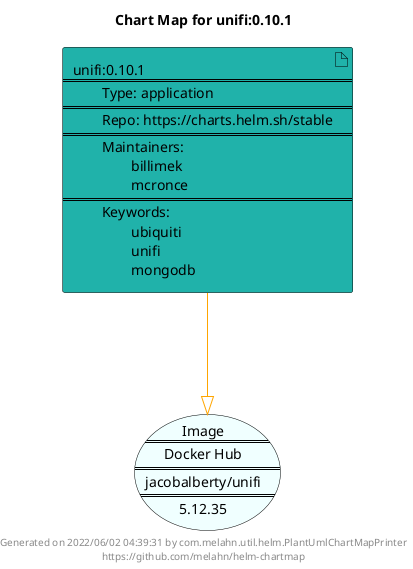 @startuml
skinparam linetype ortho
skinparam backgroundColor white
skinparam usecaseBorderColor black
skinparam usecaseArrowColor LightSlateGray
skinparam artifactBorderColor black
skinparam artifactArrowColor LightSlateGray

title Chart Map for unifi:0.10.1

'There is one referenced Helm Chart
artifact "unifi:0.10.1\n====\n\tType: application\n====\n\tRepo: https://charts.helm.sh/stable\n====\n\tMaintainers: \n\t\tbillimek\n\t\tmcronce\n====\n\tKeywords: \n\t\tubiquiti\n\t\tunifi\n\t\tmongodb" as unifi_0_10_1 #LightSeaGreen

'There is one referenced Docker Image
usecase "Image\n====\nDocker Hub\n====\njacobalberty/unifi\n====\n5.12.35" as jacobalberty_unifi_5_12_35 #Azure

'Chart Dependencies
unifi_0_10_1--[#orange]-|>jacobalberty_unifi_5_12_35

center footer Generated on 2022/06/02 04:39:31 by com.melahn.util.helm.PlantUmlChartMapPrinter\nhttps://github.com/melahn/helm-chartmap
@enduml
